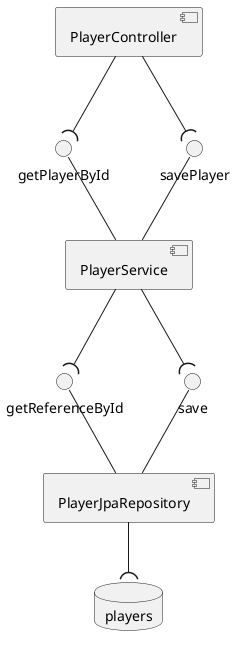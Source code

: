@startuml
skinparam componenStyle uml1

database "players"

[PlayerController] --(getPlayerById
[PlayerController] --(savePlayer

[PlayerService] --(getReferenceById
[PlayerService] --(save
getPlayerById --[PlayerService]
savePlayer --[PlayerService]

[PlayerJpaRepository] --("players"
getReferenceById -- [PlayerJpaRepository]
save -- [PlayerJpaRepository]

@enduml
